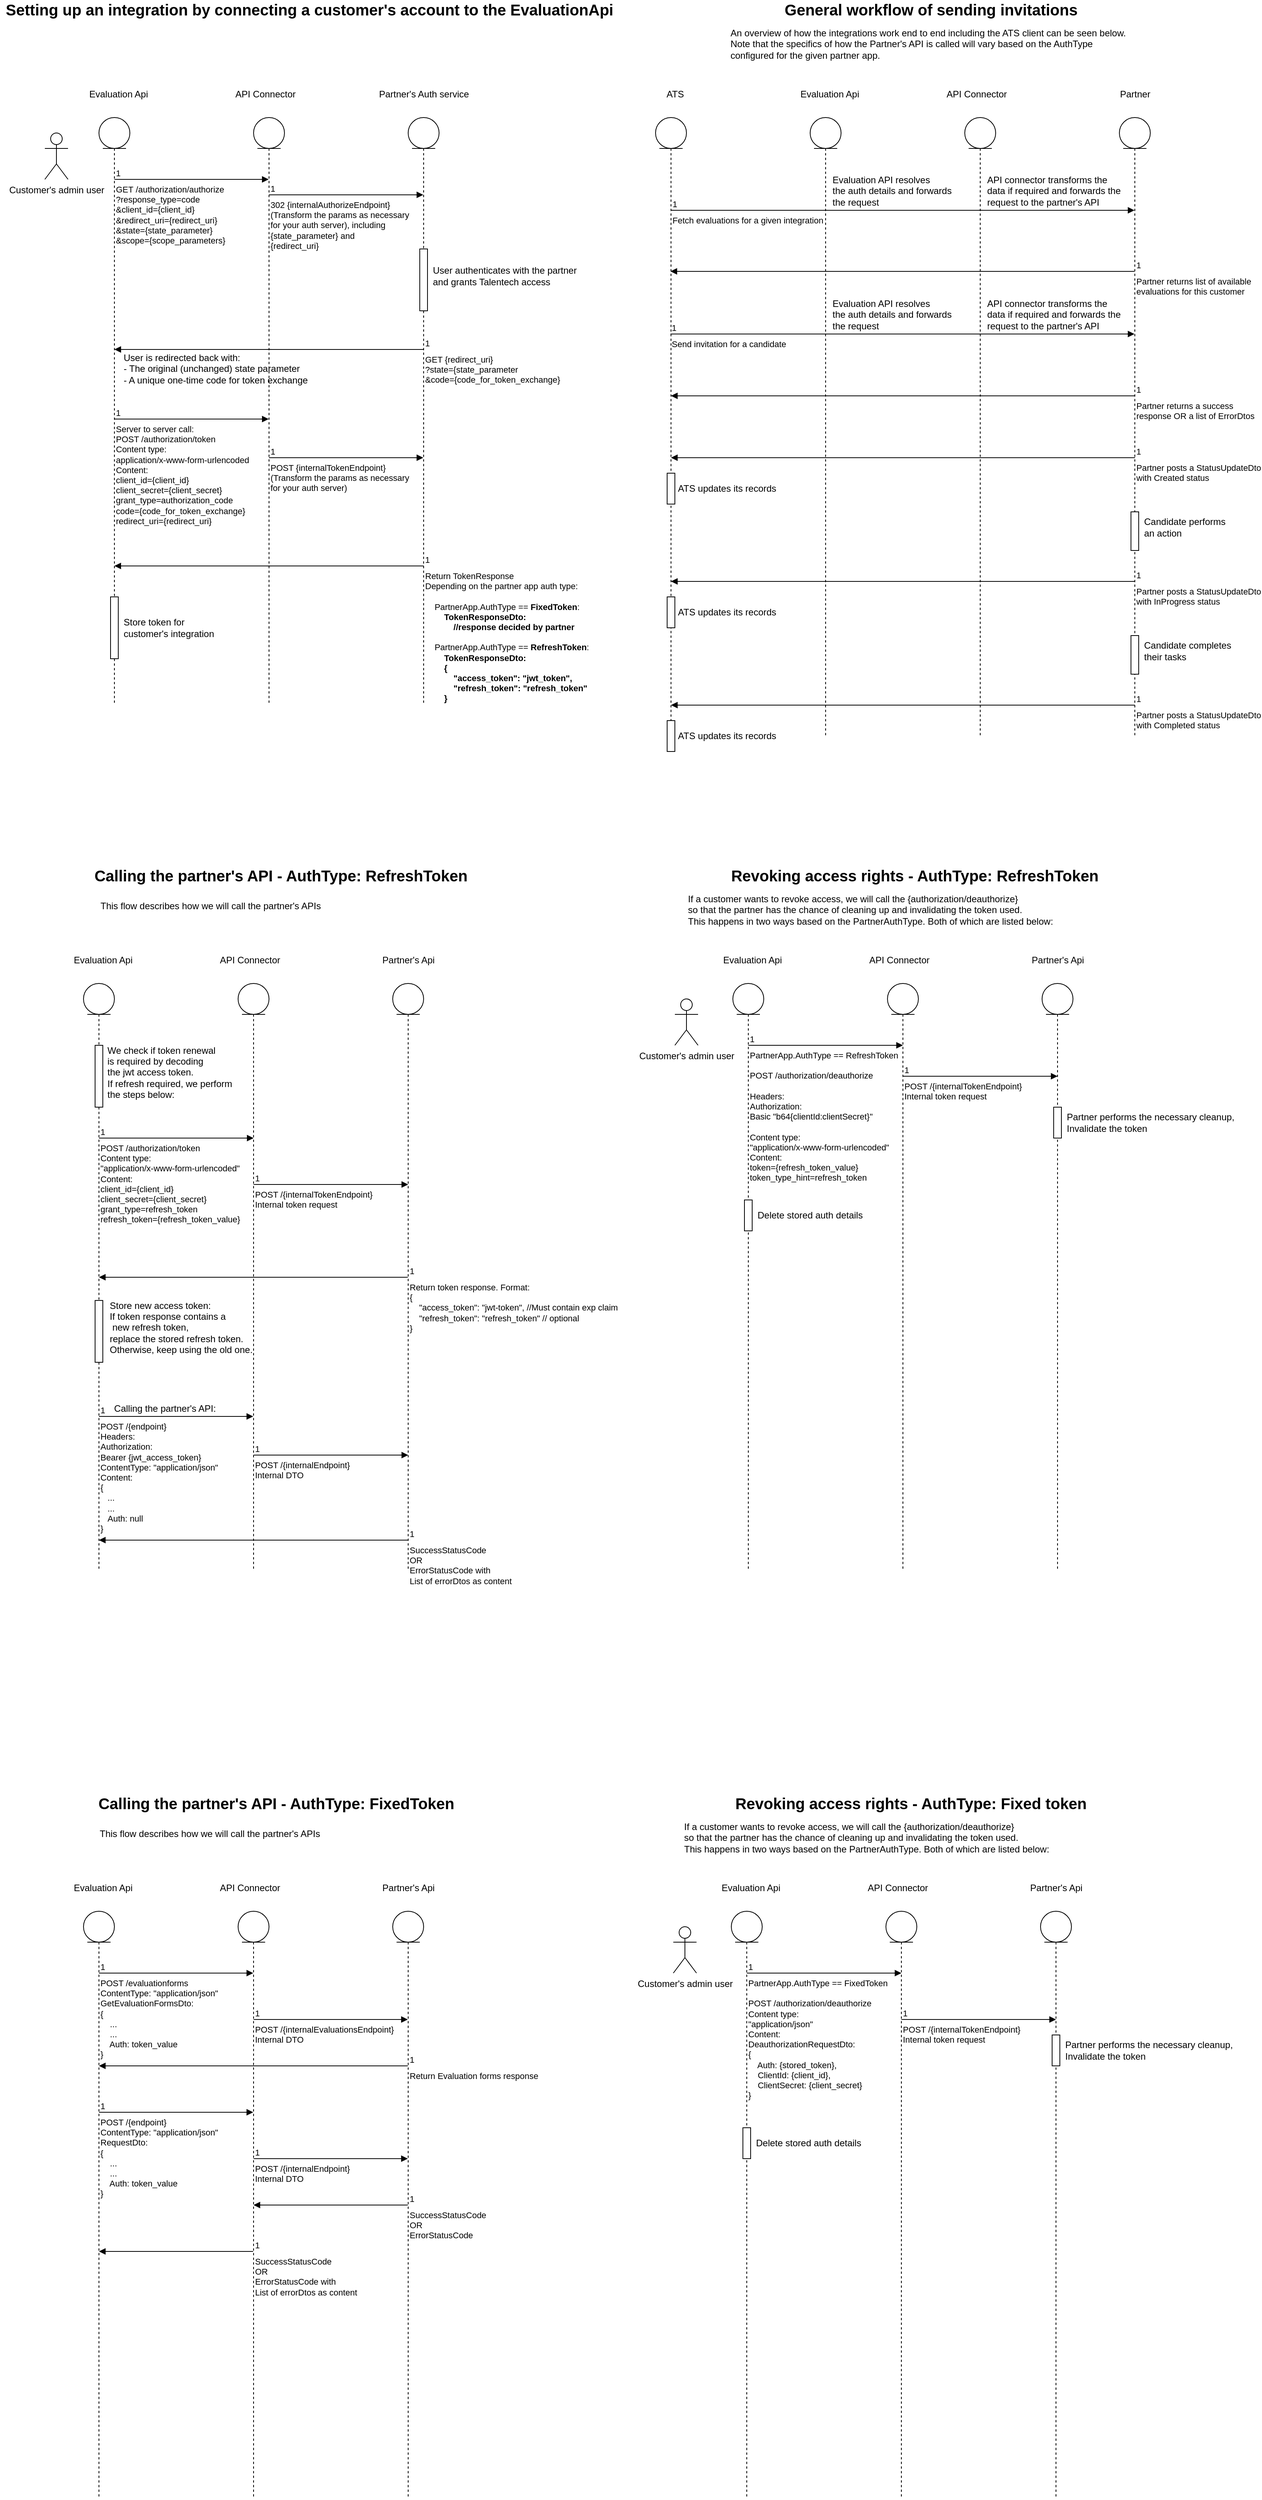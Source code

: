 <mxfile version="13.9.5" type="device"><diagram id="ozIz7cBoi_0OyhOAPSxK" name="Page-1"><mxGraphModel dx="2214" dy="1370" grid="1" gridSize="10" guides="1" tooltips="1" connect="1" arrows="1" fold="1" page="1" pageScale="1" pageWidth="827" pageHeight="1169" math="0" shadow="0"><root><mxCell id="0"/><mxCell id="1" parent="0"/><mxCell id="77XfOJthEIcbrzGVuiRK-4" value="&lt;font style=&quot;font-size: 20px&quot;&gt;&lt;b&gt;Setting up an integration by connecting a customer's account to the EvaluationApi&lt;/b&gt;&lt;/font&gt;" style="text;html=1;align=center;verticalAlign=middle;resizable=0;points=[];autosize=1;" parent="1" vertex="1"><mxGeometry x="14" y="90" width="800" height="20" as="geometry"/></mxCell><mxCell id="77XfOJthEIcbrzGVuiRK-9" value="" style="shape=umlLifeline;participant=umlEntity;perimeter=lifelinePerimeter;whiteSpace=wrap;html=1;container=1;collapsible=0;recursiveResize=0;verticalAlign=top;spacingTop=36;outlineConnect=0;" parent="1" vertex="1"><mxGeometry x="142" y="240" width="40" height="760" as="geometry"/></mxCell><mxCell id="77XfOJthEIcbrzGVuiRK-21" value="GET&amp;nbsp;/authorization/authorize&lt;br&gt;?response_type=code&lt;br&gt;&amp;amp;client_id={client_id}&lt;br&gt;&amp;amp;redirect_uri={redirect_uri}&lt;br&gt;&amp;amp;state={state_parameter}&lt;br&gt;&amp;amp;scope={scope_parameters}" style="endArrow=block;endFill=1;html=1;edgeStyle=orthogonalEdgeStyle;align=left;verticalAlign=top;" parent="77XfOJthEIcbrzGVuiRK-9" target="77XfOJthEIcbrzGVuiRK-12" edge="1"><mxGeometry x="-1" relative="1" as="geometry"><mxPoint x="20" y="80" as="sourcePoint"/><mxPoint x="180" y="80" as="targetPoint"/><Array as="points"><mxPoint x="160" y="80"/><mxPoint x="160" y="80"/></Array></mxGeometry></mxCell><mxCell id="77XfOJthEIcbrzGVuiRK-22" value="1" style="edgeLabel;resizable=0;html=1;align=left;verticalAlign=bottom;" parent="77XfOJthEIcbrzGVuiRK-21" connectable="0" vertex="1"><mxGeometry x="-1" relative="1" as="geometry"/></mxCell><mxCell id="77XfOJthEIcbrzGVuiRK-150" value="" style="html=1;points=[];perimeter=orthogonalPerimeter;" parent="77XfOJthEIcbrzGVuiRK-9" vertex="1"><mxGeometry x="15" y="620" width="10" height="80" as="geometry"/></mxCell><mxCell id="77XfOJthEIcbrzGVuiRK-12" value="" style="shape=umlLifeline;participant=umlEntity;perimeter=lifelinePerimeter;whiteSpace=wrap;html=1;container=1;collapsible=0;recursiveResize=0;verticalAlign=top;spacingTop=36;outlineConnect=0;" parent="1" vertex="1"><mxGeometry x="342" y="240" width="40" height="760" as="geometry"/></mxCell><mxCell id="77XfOJthEIcbrzGVuiRK-23" value="302 {internalAuthorizeEndpoint}&lt;br&gt;(Transform the params as necessary&lt;br&gt;for your auth server), including &lt;br&gt;{state_parameter} and&amp;nbsp;&lt;br&gt;{redirect_uri}" style="endArrow=block;endFill=1;html=1;edgeStyle=orthogonalEdgeStyle;align=left;verticalAlign=top;" parent="77XfOJthEIcbrzGVuiRK-12" target="77XfOJthEIcbrzGVuiRK-13" edge="1"><mxGeometry x="-1" relative="1" as="geometry"><mxPoint x="20" y="100" as="sourcePoint"/><mxPoint x="180" y="100" as="targetPoint"/><Array as="points"><mxPoint x="160" y="100"/><mxPoint x="160" y="100"/></Array></mxGeometry></mxCell><mxCell id="77XfOJthEIcbrzGVuiRK-24" value="1" style="edgeLabel;resizable=0;html=1;align=left;verticalAlign=bottom;" parent="77XfOJthEIcbrzGVuiRK-23" connectable="0" vertex="1"><mxGeometry x="-1" relative="1" as="geometry"/></mxCell><mxCell id="77XfOJthEIcbrzGVuiRK-13" value="" style="shape=umlLifeline;participant=umlEntity;perimeter=lifelinePerimeter;whiteSpace=wrap;html=1;container=1;collapsible=0;recursiveResize=0;verticalAlign=top;spacingTop=36;outlineConnect=0;" parent="1" vertex="1"><mxGeometry x="542" y="240" width="40" height="760" as="geometry"/></mxCell><mxCell id="77XfOJthEIcbrzGVuiRK-30" value="" style="html=1;points=[];perimeter=orthogonalPerimeter;" parent="77XfOJthEIcbrzGVuiRK-13" vertex="1"><mxGeometry x="15" y="170" width="10" height="80" as="geometry"/></mxCell><mxCell id="77XfOJthEIcbrzGVuiRK-16" value="API Connector" style="text;html=1;align=center;verticalAlign=middle;resizable=0;points=[];autosize=1;" parent="1" vertex="1"><mxGeometry x="312" y="200" width="90" height="20" as="geometry"/></mxCell><mxCell id="77XfOJthEIcbrzGVuiRK-17" value="Partner's Auth service" style="text;html=1;align=center;verticalAlign=middle;resizable=0;points=[];autosize=1;" parent="1" vertex="1"><mxGeometry x="497" y="200" width="130" height="20" as="geometry"/></mxCell><mxCell id="77XfOJthEIcbrzGVuiRK-18" value="Evaluation Api" style="text;html=1;align=center;verticalAlign=middle;resizable=0;points=[];autosize=1;" parent="1" vertex="1"><mxGeometry x="122" y="200" width="90" height="20" as="geometry"/></mxCell><mxCell id="77XfOJthEIcbrzGVuiRK-19" value="Customer's admin user" style="shape=umlActor;verticalLabelPosition=bottom;verticalAlign=top;html=1;" parent="1" vertex="1"><mxGeometry x="72" y="260" width="30" height="60" as="geometry"/></mxCell><mxCell id="77XfOJthEIcbrzGVuiRK-27" value="GET {redirect_uri}&lt;br&gt;?state={state_parameter&lt;br&gt;&amp;amp;code={code_for_token_exchange}" style="endArrow=block;endFill=1;html=1;edgeStyle=orthogonalEdgeStyle;align=left;verticalAlign=top;" parent="1" source="77XfOJthEIcbrzGVuiRK-13" target="77XfOJthEIcbrzGVuiRK-9" edge="1"><mxGeometry x="-1" relative="1" as="geometry"><mxPoint x="442" y="580" as="sourcePoint"/><mxPoint x="602" y="580" as="targetPoint"/><Array as="points"><mxPoint x="362" y="540"/><mxPoint x="362" y="540"/></Array></mxGeometry></mxCell><mxCell id="77XfOJthEIcbrzGVuiRK-28" value="1" style="edgeLabel;resizable=0;html=1;align=left;verticalAlign=bottom;" parent="77XfOJthEIcbrzGVuiRK-27" connectable="0" vertex="1"><mxGeometry x="-1" relative="1" as="geometry"/></mxCell><mxCell id="77XfOJthEIcbrzGVuiRK-37" value="Server to server call:&lt;br&gt;POST /authorization/token&lt;br&gt;Content type:&lt;br&gt;application/x-www-form-urlencoded&lt;br&gt;Content:&lt;br&gt;client_id={client_id}&lt;br&gt;client_secret={client_secret}&lt;br&gt;grant_type=authorization_code&lt;br&gt;code={code_for_token_exchange}&lt;br&gt;redirect_uri={redirect_uri}" style="endArrow=block;endFill=1;html=1;edgeStyle=orthogonalEdgeStyle;align=left;verticalAlign=top;" parent="1" edge="1"><mxGeometry x="-1" relative="1" as="geometry"><mxPoint x="162" y="630" as="sourcePoint"/><mxPoint x="361.5" y="630" as="targetPoint"/><Array as="points"><mxPoint x="302" y="630"/><mxPoint x="302" y="630"/></Array></mxGeometry></mxCell><mxCell id="77XfOJthEIcbrzGVuiRK-38" value="1" style="edgeLabel;resizable=0;html=1;align=left;verticalAlign=bottom;" parent="77XfOJthEIcbrzGVuiRK-37" connectable="0" vertex="1"><mxGeometry x="-1" relative="1" as="geometry"/></mxCell><mxCell id="77XfOJthEIcbrzGVuiRK-39" value="POST {internalTokenEndpoint}&lt;br&gt;(Transform the params as necessary&lt;br&gt;for your auth server)" style="endArrow=block;endFill=1;html=1;edgeStyle=orthogonalEdgeStyle;align=left;verticalAlign=top;" parent="1" edge="1"><mxGeometry x="-1" relative="1" as="geometry"><mxPoint x="362" y="680" as="sourcePoint"/><mxPoint x="561.5" y="680" as="targetPoint"/><Array as="points"><mxPoint x="502" y="680"/><mxPoint x="502" y="680"/></Array></mxGeometry></mxCell><mxCell id="77XfOJthEIcbrzGVuiRK-40" value="1" style="edgeLabel;resizable=0;html=1;align=left;verticalAlign=bottom;" parent="77XfOJthEIcbrzGVuiRK-39" connectable="0" vertex="1"><mxGeometry x="-1" relative="1" as="geometry"/></mxCell><mxCell id="77XfOJthEIcbrzGVuiRK-41" value="Return TokenResponse&lt;br&gt;Depending on the partner app auth type:&lt;br&gt;&lt;br&gt;&amp;nbsp; &amp;nbsp; PartnerApp.AuthType == &lt;b&gt;FixedToken&lt;/b&gt;:&lt;br&gt;&lt;b&gt;&amp;nbsp; &amp;nbsp; &amp;nbsp; &amp;nbsp; TokenResponseDto: &lt;br&gt;&amp;nbsp; &amp;nbsp; &amp;nbsp; &amp;nbsp; &amp;nbsp; &amp;nbsp; //response decided by partner&lt;/b&gt;&lt;br&gt;&lt;br&gt;&amp;nbsp; &amp;nbsp; PartnerApp.AuthType == &lt;b&gt;RefreshToken&lt;/b&gt;:&lt;br&gt;&lt;b&gt;&amp;nbsp; &amp;nbsp; &amp;nbsp; &amp;nbsp; TokenResponseDto: &lt;br&gt;&amp;nbsp; &amp;nbsp; &amp;nbsp; &amp;nbsp; { &lt;br&gt;&amp;nbsp; &amp;nbsp; &amp;nbsp; &amp;nbsp; &amp;nbsp; &amp;nbsp; &quot;access_token&quot;: &quot;jwt_token&quot;, &lt;br&gt;&amp;nbsp; &amp;nbsp; &amp;nbsp; &amp;nbsp; &amp;nbsp; &amp;nbsp; &quot;refresh_token&quot;: &quot;refresh_token&quot;&lt;br&gt;&amp;nbsp; &amp;nbsp; &amp;nbsp; &amp;nbsp; }&lt;/b&gt;" style="endArrow=block;endFill=1;html=1;edgeStyle=orthogonalEdgeStyle;align=left;verticalAlign=top;" parent="1" edge="1"><mxGeometry x="-1" relative="1" as="geometry"><mxPoint x="562" y="820" as="sourcePoint"/><mxPoint x="162" y="820" as="targetPoint"/><Array as="points"><mxPoint x="362.5" y="820"/><mxPoint x="362.5" y="820"/></Array></mxGeometry></mxCell><mxCell id="77XfOJthEIcbrzGVuiRK-42" value="1" style="edgeLabel;resizable=0;html=1;align=left;verticalAlign=bottom;" parent="77XfOJthEIcbrzGVuiRK-41" connectable="0" vertex="1"><mxGeometry x="-1" relative="1" as="geometry"/></mxCell><mxCell id="77XfOJthEIcbrzGVuiRK-64" value="&lt;font&gt;&lt;b&gt;&lt;font style=&quot;font-size: 20px&quot;&gt;Calling the partner's API&amp;nbsp;- AuthType: FixedToken&lt;/font&gt;&lt;/b&gt;&lt;br&gt;&lt;/font&gt;" style="text;html=1;align=center;verticalAlign=middle;resizable=0;points=[];autosize=1;" parent="1" vertex="1"><mxGeometry x="131" y="2410" width="480" height="20" as="geometry"/></mxCell><mxCell id="77XfOJthEIcbrzGVuiRK-65" value="" style="shape=umlLifeline;participant=umlEntity;perimeter=lifelinePerimeter;whiteSpace=wrap;html=1;container=1;collapsible=0;recursiveResize=0;verticalAlign=top;spacingTop=36;outlineConnect=0;" parent="1" vertex="1"><mxGeometry x="122" y="2560" width="40" height="760" as="geometry"/></mxCell><mxCell id="77XfOJthEIcbrzGVuiRK-68" value="" style="shape=umlLifeline;participant=umlEntity;perimeter=lifelinePerimeter;whiteSpace=wrap;html=1;container=1;collapsible=0;recursiveResize=0;verticalAlign=top;spacingTop=36;outlineConnect=0;" parent="1" vertex="1"><mxGeometry x="322" y="2560" width="40" height="760" as="geometry"/></mxCell><mxCell id="77XfOJthEIcbrzGVuiRK-71" value="" style="shape=umlLifeline;participant=umlEntity;perimeter=lifelinePerimeter;whiteSpace=wrap;html=1;container=1;collapsible=0;recursiveResize=0;verticalAlign=top;spacingTop=36;outlineConnect=0;" parent="1" vertex="1"><mxGeometry x="522" y="2560" width="40" height="760" as="geometry"/></mxCell><mxCell id="77XfOJthEIcbrzGVuiRK-73" value="API Connector" style="text;html=1;align=center;verticalAlign=middle;resizable=0;points=[];autosize=1;" parent="1" vertex="1"><mxGeometry x="292" y="2520" width="90" height="20" as="geometry"/></mxCell><mxCell id="77XfOJthEIcbrzGVuiRK-74" value="Partner's Api" style="text;html=1;align=center;verticalAlign=middle;resizable=0;points=[];autosize=1;" parent="1" vertex="1"><mxGeometry x="502" y="2520" width="80" height="20" as="geometry"/></mxCell><mxCell id="77XfOJthEIcbrzGVuiRK-75" value="Evaluation Api" style="text;html=1;align=center;verticalAlign=middle;resizable=0;points=[];autosize=1;" parent="1" vertex="1"><mxGeometry x="102" y="2520" width="90" height="20" as="geometry"/></mxCell><mxCell id="77XfOJthEIcbrzGVuiRK-89" value="POST /{internalEvaluationsEndpoint}&lt;br&gt;Internal DTO" style="endArrow=block;endFill=1;html=1;edgeStyle=orthogonalEdgeStyle;align=left;verticalAlign=top;" parent="1" source="77XfOJthEIcbrzGVuiRK-68" target="77XfOJthEIcbrzGVuiRK-71" edge="1"><mxGeometry x="-1" relative="1" as="geometry"><mxPoint x="346.0" y="2700" as="sourcePoint"/><mxPoint x="542" y="2680" as="targetPoint"/><Array as="points"><mxPoint x="446" y="2700"/><mxPoint x="446" y="2700"/></Array></mxGeometry></mxCell><mxCell id="77XfOJthEIcbrzGVuiRK-90" value="1" style="edgeLabel;resizable=0;html=1;align=left;verticalAlign=bottom;" parent="77XfOJthEIcbrzGVuiRK-89" connectable="0" vertex="1"><mxGeometry x="-1" relative="1" as="geometry"/></mxCell><mxCell id="77XfOJthEIcbrzGVuiRK-91" value="Return Evaluation forms response" style="endArrow=block;endFill=1;html=1;edgeStyle=orthogonalEdgeStyle;align=left;verticalAlign=top;" parent="1" source="77XfOJthEIcbrzGVuiRK-71" target="77XfOJthEIcbrzGVuiRK-65" edge="1"><mxGeometry x="-1" relative="1" as="geometry"><mxPoint x="537" y="2760" as="sourcePoint"/><mxPoint x="146" y="2760" as="targetPoint"/><Array as="points"><mxPoint x="336" y="2760"/><mxPoint x="336" y="2760"/></Array></mxGeometry></mxCell><mxCell id="77XfOJthEIcbrzGVuiRK-92" value="1" style="edgeLabel;resizable=0;html=1;align=left;verticalAlign=bottom;" parent="77XfOJthEIcbrzGVuiRK-91" connectable="0" vertex="1"><mxGeometry x="-1" relative="1" as="geometry"/></mxCell><mxCell id="77XfOJthEIcbrzGVuiRK-87" value="POST /evaluationforms&lt;br&gt;ContentType: &quot;application/json&quot;&lt;br&gt;GetEvaluationFormsDto:&lt;br&gt;{&lt;br&gt;&amp;nbsp; &amp;nbsp; ...&lt;br&gt;&amp;nbsp; &amp;nbsp; ...&lt;br&gt;&amp;nbsp; &amp;nbsp; Auth: token_value&lt;br&gt;}" style="endArrow=block;endFill=1;html=1;edgeStyle=orthogonalEdgeStyle;align=left;verticalAlign=top;" parent="1" source="77XfOJthEIcbrzGVuiRK-65" target="77XfOJthEIcbrzGVuiRK-68" edge="1"><mxGeometry x="-1" relative="1" as="geometry"><mxPoint x="146" y="2660" as="sourcePoint"/><mxPoint x="306" y="2660" as="targetPoint"/><Array as="points"><mxPoint x="246" y="2640"/><mxPoint x="246" y="2640"/></Array></mxGeometry></mxCell><mxCell id="77XfOJthEIcbrzGVuiRK-88" value="1" style="edgeLabel;resizable=0;html=1;align=left;verticalAlign=bottom;" parent="77XfOJthEIcbrzGVuiRK-87" connectable="0" vertex="1"><mxGeometry x="-1" relative="1" as="geometry"/></mxCell><mxCell id="77XfOJthEIcbrzGVuiRK-93" value="POST /{endpoint}&lt;br&gt;ContentType: &quot;application/json&quot;&lt;br&gt;RequestDto: &lt;br&gt;{&lt;br&gt;&amp;nbsp; &amp;nbsp; ...&lt;br&gt;&amp;nbsp; &amp;nbsp; ...&lt;br&gt;&amp;nbsp; &amp;nbsp; Auth: token_value&lt;br&gt;}" style="endArrow=block;endFill=1;html=1;edgeStyle=orthogonalEdgeStyle;align=left;verticalAlign=top;" parent="1" source="77XfOJthEIcbrzGVuiRK-65" target="77XfOJthEIcbrzGVuiRK-68" edge="1"><mxGeometry x="-1" relative="1" as="geometry"><mxPoint x="146.0" y="2820.004" as="sourcePoint"/><mxPoint x="346" y="2820" as="targetPoint"/><Array as="points"><mxPoint x="246" y="2820"/><mxPoint x="246" y="2820"/></Array></mxGeometry></mxCell><mxCell id="77XfOJthEIcbrzGVuiRK-94" value="1" style="edgeLabel;resizable=0;html=1;align=left;verticalAlign=bottom;" parent="77XfOJthEIcbrzGVuiRK-93" connectable="0" vertex="1"><mxGeometry x="-1" relative="1" as="geometry"/></mxCell><mxCell id="77XfOJthEIcbrzGVuiRK-97" value="POST /{internalEndpoint}&lt;br&gt;Internal DTO" style="endArrow=block;endFill=1;html=1;edgeStyle=orthogonalEdgeStyle;align=left;verticalAlign=top;" parent="1" source="77XfOJthEIcbrzGVuiRK-68" target="77XfOJthEIcbrzGVuiRK-71" edge="1"><mxGeometry x="-1" relative="1" as="geometry"><mxPoint x="346.0" y="2880.004" as="sourcePoint"/><mxPoint x="545.69" y="2880.004" as="targetPoint"/><Array as="points"><mxPoint x="436" y="2880"/><mxPoint x="436" y="2880"/></Array></mxGeometry></mxCell><mxCell id="77XfOJthEIcbrzGVuiRK-98" value="1" style="edgeLabel;resizable=0;html=1;align=left;verticalAlign=bottom;" parent="77XfOJthEIcbrzGVuiRK-97" connectable="0" vertex="1"><mxGeometry x="-1" relative="1" as="geometry"/></mxCell><mxCell id="77XfOJthEIcbrzGVuiRK-104" value="SuccessStatusCode&lt;br&gt;OR&lt;br&gt;ErrorStatusCode" style="endArrow=block;endFill=1;html=1;edgeStyle=orthogonalEdgeStyle;align=left;verticalAlign=top;" parent="1" source="77XfOJthEIcbrzGVuiRK-71" target="77XfOJthEIcbrzGVuiRK-68" edge="1"><mxGeometry x="-1" relative="1" as="geometry"><mxPoint x="376" y="2940" as="sourcePoint"/><mxPoint x="536" y="2940" as="targetPoint"/></mxGeometry></mxCell><mxCell id="77XfOJthEIcbrzGVuiRK-105" value="1" style="edgeLabel;resizable=0;html=1;align=left;verticalAlign=bottom;" parent="77XfOJthEIcbrzGVuiRK-104" connectable="0" vertex="1"><mxGeometry x="-1" relative="1" as="geometry"/></mxCell><mxCell id="77XfOJthEIcbrzGVuiRK-106" value="SuccessStatusCode&lt;br&gt;OR&lt;br&gt;ErrorStatusCode with&lt;br&gt;List of errorDtos as content" style="endArrow=block;endFill=1;html=1;edgeStyle=orthogonalEdgeStyle;align=left;verticalAlign=top;" parent="1" source="77XfOJthEIcbrzGVuiRK-68" target="77XfOJthEIcbrzGVuiRK-65" edge="1"><mxGeometry x="-1" relative="1" as="geometry"><mxPoint x="335.83" y="2960" as="sourcePoint"/><mxPoint x="146" y="2960" as="targetPoint"/><Array as="points"><mxPoint x="236" y="3000"/><mxPoint x="236" y="3000"/></Array></mxGeometry></mxCell><mxCell id="77XfOJthEIcbrzGVuiRK-107" value="1" style="edgeLabel;resizable=0;html=1;align=left;verticalAlign=bottom;" parent="77XfOJthEIcbrzGVuiRK-106" connectable="0" vertex="1"><mxGeometry x="-1" relative="1" as="geometry"/></mxCell><mxCell id="77XfOJthEIcbrzGVuiRK-112" value="&lt;font&gt;&lt;b&gt;&lt;font style=&quot;font-size: 20px&quot;&gt;Calling the partner's API - AuthType: RefreshToken&lt;/font&gt;&lt;/b&gt;&lt;br&gt;&lt;/font&gt;" style="text;html=1;align=center;verticalAlign=middle;resizable=0;points=[];autosize=1;" parent="1" vertex="1"><mxGeometry x="127" y="1210" width="500" height="20" as="geometry"/></mxCell><mxCell id="77XfOJthEIcbrzGVuiRK-113" value="" style="shape=umlLifeline;participant=umlEntity;perimeter=lifelinePerimeter;whiteSpace=wrap;html=1;container=1;collapsible=0;recursiveResize=0;verticalAlign=top;spacingTop=36;outlineConnect=0;" parent="1" vertex="1"><mxGeometry x="122" y="1360" width="40" height="760" as="geometry"/></mxCell><mxCell id="77XfOJthEIcbrzGVuiRK-137" value="" style="html=1;points=[];perimeter=orthogonalPerimeter;" parent="77XfOJthEIcbrzGVuiRK-113" vertex="1"><mxGeometry x="15" y="80" width="10" height="80" as="geometry"/></mxCell><mxCell id="77XfOJthEIcbrzGVuiRK-147" value="" style="html=1;points=[];perimeter=orthogonalPerimeter;" parent="77XfOJthEIcbrzGVuiRK-113" vertex="1"><mxGeometry x="15" y="410" width="10" height="80" as="geometry"/></mxCell><mxCell id="77XfOJthEIcbrzGVuiRK-114" value="" style="shape=umlLifeline;participant=umlEntity;perimeter=lifelinePerimeter;whiteSpace=wrap;html=1;container=1;collapsible=0;recursiveResize=0;verticalAlign=top;spacingTop=36;outlineConnect=0;" parent="1" vertex="1"><mxGeometry x="322" y="1360" width="40" height="760" as="geometry"/></mxCell><mxCell id="77XfOJthEIcbrzGVuiRK-115" value="" style="shape=umlLifeline;participant=umlEntity;perimeter=lifelinePerimeter;whiteSpace=wrap;html=1;container=1;collapsible=0;recursiveResize=0;verticalAlign=top;spacingTop=36;outlineConnect=0;" parent="1" vertex="1"><mxGeometry x="522" y="1360" width="40" height="760" as="geometry"/></mxCell><mxCell id="77XfOJthEIcbrzGVuiRK-116" value="API Connector" style="text;html=1;align=center;verticalAlign=middle;resizable=0;points=[];autosize=1;" parent="1" vertex="1"><mxGeometry x="292" y="1320" width="90" height="20" as="geometry"/></mxCell><mxCell id="77XfOJthEIcbrzGVuiRK-117" value="Partner's Api" style="text;html=1;align=center;verticalAlign=middle;resizable=0;points=[];autosize=1;" parent="1" vertex="1"><mxGeometry x="502" y="1320" width="80" height="20" as="geometry"/></mxCell><mxCell id="77XfOJthEIcbrzGVuiRK-118" value="Evaluation Api" style="text;html=1;align=center;verticalAlign=middle;resizable=0;points=[];autosize=1;" parent="1" vertex="1"><mxGeometry x="102" y="1320" width="90" height="20" as="geometry"/></mxCell><mxCell id="77XfOJthEIcbrzGVuiRK-123" value="POST /{endpoint}&lt;br&gt;Headers:&lt;br&gt;Authorization: &lt;br&gt;Bearer {jwt_access_token}&lt;br&gt;ContentType: &quot;application/json&quot;&lt;br&gt;Content:&lt;br&gt;{&lt;br&gt;&amp;nbsp; &amp;nbsp;...&lt;br&gt;&amp;nbsp; &amp;nbsp;...&lt;br&gt;&amp;nbsp; &amp;nbsp;Auth: null&lt;br&gt;}" style="endArrow=block;endFill=1;html=1;edgeStyle=orthogonalEdgeStyle;align=left;verticalAlign=top;" parent="1" source="77XfOJthEIcbrzGVuiRK-113" target="77XfOJthEIcbrzGVuiRK-114" edge="1"><mxGeometry x="-1" relative="1" as="geometry"><mxPoint x="146" y="1460" as="sourcePoint"/><mxPoint x="306" y="1460" as="targetPoint"/><Array as="points"><mxPoint x="242" y="1920"/><mxPoint x="242" y="1920"/></Array></mxGeometry></mxCell><mxCell id="77XfOJthEIcbrzGVuiRK-124" value="1" style="edgeLabel;resizable=0;html=1;align=left;verticalAlign=bottom;" parent="77XfOJthEIcbrzGVuiRK-123" connectable="0" vertex="1"><mxGeometry x="-1" relative="1" as="geometry"/></mxCell><mxCell id="77XfOJthEIcbrzGVuiRK-139" value="We check if token renewal &lt;br&gt;is required by decoding &lt;br&gt;the jwt access token.&lt;br&gt;If refresh required, we perform &lt;br&gt;the steps below:" style="text;html=1;align=left;verticalAlign=middle;resizable=0;points=[];autosize=1;" parent="1" vertex="1"><mxGeometry x="151" y="1440" width="180" height="70" as="geometry"/></mxCell><mxCell id="77XfOJthEIcbrzGVuiRK-140" value="POST /authorization/token&lt;br&gt;Content type: &lt;br&gt;&quot;application/x-www-form-urlencoded&quot;&lt;br&gt;Content:&lt;br&gt;client_id={client_id}&lt;br&gt;client_secret={client_secret}&lt;br&gt;grant_type=refresh_token&lt;br&gt;refresh_token={refresh_token_value}" style="endArrow=block;endFill=1;html=1;edgeStyle=orthogonalEdgeStyle;align=left;verticalAlign=top;" parent="1" edge="1"><mxGeometry x="-1" relative="1" as="geometry"><mxPoint x="142" y="1560" as="sourcePoint"/><mxPoint x="342" y="1560" as="targetPoint"/><Array as="points"><mxPoint x="272.5" y="1560"/><mxPoint x="272.5" y="1560"/></Array></mxGeometry></mxCell><mxCell id="77XfOJthEIcbrzGVuiRK-141" value="1" style="edgeLabel;resizable=0;html=1;align=left;verticalAlign=bottom;" parent="77XfOJthEIcbrzGVuiRK-140" connectable="0" vertex="1"><mxGeometry x="-1" relative="1" as="geometry"/></mxCell><mxCell id="77XfOJthEIcbrzGVuiRK-142" value="POST /{internalTokenEndpoint}&lt;br&gt;Internal token request" style="endArrow=block;endFill=1;html=1;edgeStyle=orthogonalEdgeStyle;align=left;verticalAlign=top;" parent="1" edge="1"><mxGeometry x="-1" relative="1" as="geometry"><mxPoint x="342" y="1620" as="sourcePoint"/><mxPoint x="542" y="1620" as="targetPoint"/><Array as="points"><mxPoint x="472.5" y="1620"/><mxPoint x="472.5" y="1620"/></Array></mxGeometry></mxCell><mxCell id="77XfOJthEIcbrzGVuiRK-143" value="1" style="edgeLabel;resizable=0;html=1;align=left;verticalAlign=bottom;" parent="77XfOJthEIcbrzGVuiRK-142" connectable="0" vertex="1"><mxGeometry x="-1" relative="1" as="geometry"/></mxCell><mxCell id="77XfOJthEIcbrzGVuiRK-145" value="Return token response. Format:&lt;br&gt;{&lt;br&gt;&amp;nbsp; &amp;nbsp; &quot;access_token&quot;: &quot;jwt-token&quot;, //Must contain exp claim&lt;br&gt;&amp;nbsp; &amp;nbsp; &quot;refresh_token&quot;: &quot;refresh_token&quot; // optional&lt;br&gt;}" style="endArrow=block;endFill=1;html=1;edgeStyle=orthogonalEdgeStyle;align=left;verticalAlign=top;" parent="1" source="77XfOJthEIcbrzGVuiRK-115" target="77XfOJthEIcbrzGVuiRK-113" edge="1"><mxGeometry x="-1" relative="1" as="geometry"><mxPoint x="572" y="1710" as="sourcePoint"/><mxPoint x="732" y="1710" as="targetPoint"/></mxGeometry></mxCell><mxCell id="77XfOJthEIcbrzGVuiRK-146" value="1" style="edgeLabel;resizable=0;html=1;align=left;verticalAlign=bottom;" parent="77XfOJthEIcbrzGVuiRK-145" connectable="0" vertex="1"><mxGeometry x="-1" relative="1" as="geometry"/></mxCell><mxCell id="77XfOJthEIcbrzGVuiRK-148" value="Store new access token:&lt;br&gt;If token response contains a&lt;br&gt;&amp;nbsp;new refresh token, &lt;br&gt;replace the stored refresh token. &lt;br&gt;Otherwise, keep using the old one." style="text;html=1;align=left;verticalAlign=middle;resizable=0;points=[];autosize=1;" parent="1" vertex="1"><mxGeometry x="154" y="1770" width="200" height="70" as="geometry"/></mxCell><mxCell id="77XfOJthEIcbrzGVuiRK-151" value="Store token for &lt;br&gt;customer's integration" style="text;html=1;align=left;verticalAlign=middle;resizable=0;points=[];autosize=1;" parent="1" vertex="1"><mxGeometry x="172" y="885" width="130" height="30" as="geometry"/></mxCell><mxCell id="77XfOJthEIcbrzGVuiRK-159" value="User authenticates with the partner&amp;nbsp;&lt;br&gt;&lt;div&gt;&lt;span&gt;and grants Talentech access&lt;/span&gt;&lt;/div&gt;" style="text;html=1;align=left;verticalAlign=middle;resizable=0;points=[];autosize=1;" parent="1" vertex="1"><mxGeometry x="572" y="430" width="210" height="30" as="geometry"/></mxCell><mxCell id="77XfOJthEIcbrzGVuiRK-160" value="User is redirected back with:&lt;br&gt;- The original (unchanged) state parameter&lt;br&gt;- A unique one-time code for token exchange" style="text;html=1;align=left;verticalAlign=middle;resizable=0;points=[];autosize=1;" parent="1" vertex="1"><mxGeometry x="172" y="540" width="250" height="50" as="geometry"/></mxCell><mxCell id="77XfOJthEIcbrzGVuiRK-161" value="Calling the partner's API:" style="text;html=1;align=center;verticalAlign=middle;resizable=0;points=[];autosize=1;" parent="1" vertex="1"><mxGeometry x="152" y="1900" width="150" height="20" as="geometry"/></mxCell><mxCell id="77XfOJthEIcbrzGVuiRK-162" value="&lt;font&gt;&lt;b&gt;&lt;font style=&quot;font-size: 20px&quot;&gt;Revoking access rights - AuthType: Fixed token&lt;/font&gt;&lt;/b&gt;&lt;br&gt;&lt;/font&gt;" style="text;html=1;align=center;verticalAlign=middle;resizable=0;points=[];autosize=1;" parent="1" vertex="1"><mxGeometry x="957" y="2410" width="470" height="20" as="geometry"/></mxCell><mxCell id="77XfOJthEIcbrzGVuiRK-163" value="" style="shape=umlLifeline;participant=umlEntity;perimeter=lifelinePerimeter;whiteSpace=wrap;html=1;container=1;collapsible=0;recursiveResize=0;verticalAlign=top;spacingTop=36;outlineConnect=0;" parent="1" vertex="1"><mxGeometry x="960" y="2560" width="40" height="760" as="geometry"/></mxCell><mxCell id="77XfOJthEIcbrzGVuiRK-188" value="" style="html=1;points=[];perimeter=orthogonalPerimeter;align=left;" parent="77XfOJthEIcbrzGVuiRK-163" vertex="1"><mxGeometry x="15" y="280" width="10" height="40" as="geometry"/></mxCell><mxCell id="77XfOJthEIcbrzGVuiRK-166" value="" style="shape=umlLifeline;participant=umlEntity;perimeter=lifelinePerimeter;whiteSpace=wrap;html=1;container=1;collapsible=0;recursiveResize=0;verticalAlign=top;spacingTop=36;outlineConnect=0;" parent="1" vertex="1"><mxGeometry x="1160" y="2560" width="40" height="760" as="geometry"/></mxCell><mxCell id="77XfOJthEIcbrzGVuiRK-167" value="" style="shape=umlLifeline;participant=umlEntity;perimeter=lifelinePerimeter;whiteSpace=wrap;html=1;container=1;collapsible=0;recursiveResize=0;verticalAlign=top;spacingTop=36;outlineConnect=0;" parent="1" vertex="1"><mxGeometry x="1360" y="2560" width="40" height="760" as="geometry"/></mxCell><mxCell id="77XfOJthEIcbrzGVuiRK-187" value="" style="html=1;points=[];perimeter=orthogonalPerimeter;align=left;" parent="77XfOJthEIcbrzGVuiRK-167" vertex="1"><mxGeometry x="15" y="160" width="10" height="40" as="geometry"/></mxCell><mxCell id="77XfOJthEIcbrzGVuiRK-168" value="API Connector" style="text;html=1;align=center;verticalAlign=middle;resizable=0;points=[];autosize=1;" parent="1" vertex="1"><mxGeometry x="1130" y="2520" width="90" height="20" as="geometry"/></mxCell><mxCell id="77XfOJthEIcbrzGVuiRK-169" value="Partner's Api" style="text;html=1;align=center;verticalAlign=middle;resizable=0;points=[];autosize=1;" parent="1" vertex="1"><mxGeometry x="1340" y="2520" width="80" height="20" as="geometry"/></mxCell><mxCell id="77XfOJthEIcbrzGVuiRK-170" value="Evaluation Api" style="text;html=1;align=center;verticalAlign=middle;resizable=0;points=[];autosize=1;" parent="1" vertex="1"><mxGeometry x="940" y="2520" width="90" height="20" as="geometry"/></mxCell><mxCell id="77XfOJthEIcbrzGVuiRK-174" value="PartnerApp.AuthType == FixedToken&lt;br&gt;&lt;br&gt;POST /authorization/deauthorize&lt;br&gt;Content type: &lt;br&gt;&quot;application/json&quot;&lt;br&gt;Content:&lt;br&gt;DeauthorizationRequestDto:&lt;br&gt;{&lt;br&gt;&amp;nbsp; &amp;nbsp; Auth: {stored_token},&lt;br&gt;&amp;nbsp; &amp;nbsp; ClientId: {client_id},&lt;br&gt;&amp;nbsp; &amp;nbsp; ClientSecret: {client_secret}&lt;br&gt;}" style="endArrow=block;endFill=1;html=1;edgeStyle=orthogonalEdgeStyle;align=left;verticalAlign=top;" parent="1" edge="1"><mxGeometry x="-1" relative="1" as="geometry"><mxPoint x="980" y="2640" as="sourcePoint"/><mxPoint x="1180" y="2640" as="targetPoint"/><Array as="points"><mxPoint x="1110.5" y="2640"/><mxPoint x="1110.5" y="2640"/></Array></mxGeometry></mxCell><mxCell id="77XfOJthEIcbrzGVuiRK-175" value="1" style="edgeLabel;resizable=0;html=1;align=left;verticalAlign=bottom;" parent="77XfOJthEIcbrzGVuiRK-174" connectable="0" vertex="1"><mxGeometry x="-1" relative="1" as="geometry"/></mxCell><mxCell id="77XfOJthEIcbrzGVuiRK-176" value="POST /{internalTokenEndpoint}&lt;br&gt;Internal token request" style="endArrow=block;endFill=1;html=1;edgeStyle=orthogonalEdgeStyle;align=left;verticalAlign=top;" parent="1" edge="1"><mxGeometry x="-1" relative="1" as="geometry"><mxPoint x="1180" y="2700" as="sourcePoint"/><mxPoint x="1380" y="2700" as="targetPoint"/><Array as="points"><mxPoint x="1310.5" y="2700"/><mxPoint x="1310.5" y="2700"/></Array></mxGeometry></mxCell><mxCell id="77XfOJthEIcbrzGVuiRK-177" value="1" style="edgeLabel;resizable=0;html=1;align=left;verticalAlign=bottom;" parent="77XfOJthEIcbrzGVuiRK-176" connectable="0" vertex="1"><mxGeometry x="-1" relative="1" as="geometry"/></mxCell><mxCell id="77XfOJthEIcbrzGVuiRK-181" value="&lt;div&gt;If a customer wants to revoke access, we will call the {authorization/deauthorize}&amp;nbsp;&lt;/div&gt;&lt;div&gt;so that the partner has the chance of cleaning up and invalidating the token used.&amp;nbsp;&lt;/div&gt;&lt;div&gt;This happens in two ways based on the PartnerAuthType. Both of which are listed below:&lt;/div&gt;" style="text;html=1;align=left;verticalAlign=middle;resizable=0;points=[];autosize=1;" parent="1" vertex="1"><mxGeometry x="897" y="2440" width="490" height="50" as="geometry"/></mxCell><mxCell id="77XfOJthEIcbrzGVuiRK-185" value="Customer's admin user" style="shape=umlActor;verticalLabelPosition=bottom;verticalAlign=top;html=1;" parent="1" vertex="1"><mxGeometry x="885" y="2580" width="30" height="60" as="geometry"/></mxCell><mxCell id="77XfOJthEIcbrzGVuiRK-186" value="Partner performs the necessary cleanup,&lt;br&gt;Invalidate the token" style="text;html=1;align=left;verticalAlign=middle;resizable=0;points=[];autosize=1;" parent="1" vertex="1"><mxGeometry x="1390" y="2725" width="230" height="30" as="geometry"/></mxCell><mxCell id="77XfOJthEIcbrzGVuiRK-189" value="Delete stored auth details" style="text;html=1;align=left;verticalAlign=middle;resizable=0;points=[];autosize=1;" parent="1" vertex="1"><mxGeometry x="990" y="2850" width="150" height="20" as="geometry"/></mxCell><mxCell id="77XfOJthEIcbrzGVuiRK-200" value="&lt;font&gt;&lt;font style=&quot;font-size: 20px&quot;&gt;&lt;b&gt;Revoking access rights - AuthType: RefreshToken&lt;/b&gt;&lt;/font&gt;&lt;br&gt;&lt;/font&gt;" style="text;html=1;align=center;verticalAlign=middle;resizable=0;points=[];autosize=1;" parent="1" vertex="1"><mxGeometry x="952" y="1210" width="490" height="20" as="geometry"/></mxCell><mxCell id="77XfOJthEIcbrzGVuiRK-201" value="" style="shape=umlLifeline;participant=umlEntity;perimeter=lifelinePerimeter;whiteSpace=wrap;html=1;container=1;collapsible=0;recursiveResize=0;verticalAlign=top;spacingTop=36;outlineConnect=0;" parent="1" vertex="1"><mxGeometry x="962" y="1360" width="40" height="760" as="geometry"/></mxCell><mxCell id="77XfOJthEIcbrzGVuiRK-203" value="" style="shape=umlLifeline;participant=umlEntity;perimeter=lifelinePerimeter;whiteSpace=wrap;html=1;container=1;collapsible=0;recursiveResize=0;verticalAlign=top;spacingTop=36;outlineConnect=0;" parent="1" vertex="1"><mxGeometry x="1162" y="1360" width="40" height="760" as="geometry"/></mxCell><mxCell id="77XfOJthEIcbrzGVuiRK-204" value="" style="shape=umlLifeline;participant=umlEntity;perimeter=lifelinePerimeter;whiteSpace=wrap;html=1;container=1;collapsible=0;recursiveResize=0;verticalAlign=top;spacingTop=36;outlineConnect=0;" parent="1" vertex="1"><mxGeometry x="1362" y="1360" width="40" height="760" as="geometry"/></mxCell><mxCell id="77XfOJthEIcbrzGVuiRK-206" value="API Connector" style="text;html=1;align=center;verticalAlign=middle;resizable=0;points=[];autosize=1;" parent="1" vertex="1"><mxGeometry x="1132" y="1320" width="90" height="20" as="geometry"/></mxCell><mxCell id="77XfOJthEIcbrzGVuiRK-207" value="Partner's Api" style="text;html=1;align=center;verticalAlign=middle;resizable=0;points=[];autosize=1;" parent="1" vertex="1"><mxGeometry x="1342" y="1320" width="80" height="20" as="geometry"/></mxCell><mxCell id="77XfOJthEIcbrzGVuiRK-208" value="Evaluation Api" style="text;html=1;align=center;verticalAlign=middle;resizable=0;points=[];autosize=1;" parent="1" vertex="1"><mxGeometry x="942" y="1320" width="90" height="20" as="geometry"/></mxCell><mxCell id="77XfOJthEIcbrzGVuiRK-213" value="&lt;div&gt;If a customer wants to revoke access, we will call the {authorization/deauthorize}&amp;nbsp;&lt;/div&gt;&lt;div&gt;so that the partner has the chance of cleaning up and invalidating the token used.&amp;nbsp;&lt;/div&gt;&lt;div&gt;This happens in two ways based on the PartnerAuthType. Both of which are listed below:&lt;/div&gt;" style="text;html=1;align=left;verticalAlign=middle;resizable=0;points=[];autosize=1;" parent="1" vertex="1"><mxGeometry x="902" y="1240" width="490" height="50" as="geometry"/></mxCell><mxCell id="77XfOJthEIcbrzGVuiRK-214" value="Customer's admin user" style="shape=umlActor;verticalLabelPosition=bottom;verticalAlign=top;html=1;" parent="1" vertex="1"><mxGeometry x="887" y="1380" width="30" height="60" as="geometry"/></mxCell><mxCell id="77XfOJthEIcbrzGVuiRK-217" value="PartnerApp.AuthType == RefreshToken&lt;br&gt;&lt;br&gt;POST /authorization/deauthorize&lt;br&gt;&lt;br&gt;Headers:&lt;br&gt;Authorization: &lt;br&gt;Basic &quot;b64{clientId:clientSecret}&quot;&lt;br&gt;&lt;br&gt;Content type: &lt;br&gt;&quot;application/x-www-form-urlencoded&quot;&lt;br&gt;Content:&lt;br&gt;token={refresh_token_value}&lt;br&gt;token_type_hint=refresh_token" style="endArrow=block;endFill=1;html=1;edgeStyle=orthogonalEdgeStyle;align=left;verticalAlign=top;" parent="1" edge="1"><mxGeometry x="-1" relative="1" as="geometry"><mxPoint x="982" y="1440" as="sourcePoint"/><mxPoint x="1182" y="1440" as="targetPoint"/><Array as="points"><mxPoint x="1112.5" y="1440"/><mxPoint x="1112.5" y="1440"/></Array></mxGeometry></mxCell><mxCell id="77XfOJthEIcbrzGVuiRK-218" value="1" style="edgeLabel;resizable=0;html=1;align=left;verticalAlign=bottom;" parent="77XfOJthEIcbrzGVuiRK-217" connectable="0" vertex="1"><mxGeometry x="-1" relative="1" as="geometry"/></mxCell><mxCell id="77XfOJthEIcbrzGVuiRK-219" value="POST /{internalTokenEndpoint}&lt;br&gt;Internal token request" style="endArrow=block;endFill=1;html=1;edgeStyle=orthogonalEdgeStyle;align=left;verticalAlign=top;" parent="1" edge="1"><mxGeometry x="-1" relative="1" as="geometry"><mxPoint x="1182" y="1480" as="sourcePoint"/><mxPoint x="1382" y="1480" as="targetPoint"/><Array as="points"><mxPoint x="1312.5" y="1480"/><mxPoint x="1312.5" y="1480"/></Array></mxGeometry></mxCell><mxCell id="77XfOJthEIcbrzGVuiRK-220" value="1" style="edgeLabel;resizable=0;html=1;align=left;verticalAlign=bottom;" parent="77XfOJthEIcbrzGVuiRK-219" connectable="0" vertex="1"><mxGeometry x="-1" relative="1" as="geometry"/></mxCell><mxCell id="77XfOJthEIcbrzGVuiRK-221" value="" style="html=1;points=[];perimeter=orthogonalPerimeter;align=left;" parent="1" vertex="1"><mxGeometry x="1377" y="1520" width="10" height="40" as="geometry"/></mxCell><mxCell id="77XfOJthEIcbrzGVuiRK-222" value="Partner performs the necessary cleanup,&lt;br&gt;Invalidate the token" style="text;html=1;align=left;verticalAlign=middle;resizable=0;points=[];autosize=1;" parent="1" vertex="1"><mxGeometry x="1392" y="1525" width="230" height="30" as="geometry"/></mxCell><mxCell id="77XfOJthEIcbrzGVuiRK-223" value="" style="html=1;points=[];perimeter=orthogonalPerimeter;align=left;" parent="1" vertex="1"><mxGeometry x="977" y="1640" width="10" height="40" as="geometry"/></mxCell><mxCell id="77XfOJthEIcbrzGVuiRK-224" value="Delete stored auth details" style="text;html=1;align=left;verticalAlign=middle;resizable=0;points=[];autosize=1;" parent="1" vertex="1"><mxGeometry x="992" y="1650" width="150" height="20" as="geometry"/></mxCell><mxCell id="77XfOJthEIcbrzGVuiRK-235" value="POST /{internalEndpoint}&lt;br&gt;Internal DTO" style="endArrow=block;endFill=1;html=1;edgeStyle=orthogonalEdgeStyle;align=left;verticalAlign=top;" parent="1" edge="1"><mxGeometry x="-1" relative="1" as="geometry"><mxPoint x="342" y="1970" as="sourcePoint"/><mxPoint x="542" y="1970" as="targetPoint"/><Array as="points"><mxPoint x="436.5" y="1970"/><mxPoint x="436.5" y="1970"/></Array></mxGeometry></mxCell><mxCell id="77XfOJthEIcbrzGVuiRK-236" value="1" style="edgeLabel;resizable=0;html=1;align=left;verticalAlign=bottom;" parent="77XfOJthEIcbrzGVuiRK-235" connectable="0" vertex="1"><mxGeometry x="-1" relative="1" as="geometry"/></mxCell><mxCell id="77XfOJthEIcbrzGVuiRK-239" value="SuccessStatusCode&lt;br&gt;OR&lt;br&gt;ErrorStatusCode with&lt;br&gt;List of errorDtos as content" style="endArrow=block;endFill=1;html=1;edgeStyle=orthogonalEdgeStyle;align=left;verticalAlign=top;" parent="1" source="77XfOJthEIcbrzGVuiRK-115" edge="1"><mxGeometry x="-1" relative="1" as="geometry"><mxPoint x="342" y="2090" as="sourcePoint"/><mxPoint x="142" y="2080" as="targetPoint"/><Array as="points"><mxPoint x="142" y="2080"/></Array></mxGeometry></mxCell><mxCell id="77XfOJthEIcbrzGVuiRK-240" value="1" style="edgeLabel;resizable=0;html=1;align=left;verticalAlign=bottom;" parent="77XfOJthEIcbrzGVuiRK-239" connectable="0" vertex="1"><mxGeometry x="-1" relative="1" as="geometry"/></mxCell><mxCell id="77XfOJthEIcbrzGVuiRK-241" value="" style="shape=umlLifeline;participant=umlEntity;perimeter=lifelinePerimeter;whiteSpace=wrap;html=1;container=1;collapsible=0;recursiveResize=0;verticalAlign=top;spacingTop=36;outlineConnect=0;" parent="1" vertex="1"><mxGeometry x="1062" y="240" width="40" height="800" as="geometry"/></mxCell><mxCell id="77XfOJthEIcbrzGVuiRK-245" value="" style="shape=umlLifeline;participant=umlEntity;perimeter=lifelinePerimeter;whiteSpace=wrap;html=1;container=1;collapsible=0;recursiveResize=0;verticalAlign=top;spacingTop=36;outlineConnect=0;" parent="1" vertex="1"><mxGeometry x="1262" y="240" width="40" height="800" as="geometry"/></mxCell><mxCell id="77XfOJthEIcbrzGVuiRK-248" value="" style="shape=umlLifeline;participant=umlEntity;perimeter=lifelinePerimeter;whiteSpace=wrap;html=1;container=1;collapsible=0;recursiveResize=0;verticalAlign=top;spacingTop=36;outlineConnect=0;" parent="1" vertex="1"><mxGeometry x="1462" y="240" width="40" height="800" as="geometry"/></mxCell><mxCell id="77XfOJthEIcbrzGVuiRK-297" value="" style="html=1;points=[];perimeter=orthogonalPerimeter;align=left;" parent="77XfOJthEIcbrzGVuiRK-248" vertex="1"><mxGeometry x="15" y="510" width="10" height="50" as="geometry"/></mxCell><mxCell id="77XfOJthEIcbrzGVuiRK-250" value="API Connector" style="text;html=1;align=center;verticalAlign=middle;resizable=0;points=[];autosize=1;" parent="1" vertex="1"><mxGeometry x="1232" y="200" width="90" height="20" as="geometry"/></mxCell><mxCell id="77XfOJthEIcbrzGVuiRK-251" value="Partner" style="text;html=1;align=center;verticalAlign=middle;resizable=0;points=[];autosize=1;" parent="1" vertex="1"><mxGeometry x="1457" y="200" width="50" height="20" as="geometry"/></mxCell><mxCell id="77XfOJthEIcbrzGVuiRK-252" value="Evaluation Api" style="text;html=1;align=center;verticalAlign=middle;resizable=0;points=[];autosize=1;" parent="1" vertex="1"><mxGeometry x="1042" y="200" width="90" height="20" as="geometry"/></mxCell><mxCell id="77XfOJthEIcbrzGVuiRK-265" value="&lt;font style=&quot;font-size: 20px&quot;&gt;&lt;b&gt;General workflow of sending invitations&lt;/b&gt;&lt;/font&gt;" style="text;html=1;align=center;verticalAlign=middle;resizable=0;points=[];autosize=1;" parent="1" vertex="1"><mxGeometry x="1023" y="90" width="390" height="20" as="geometry"/></mxCell><mxCell id="77XfOJthEIcbrzGVuiRK-266" value="" style="shape=umlLifeline;participant=umlEntity;perimeter=lifelinePerimeter;whiteSpace=wrap;html=1;container=1;collapsible=0;recursiveResize=0;verticalAlign=top;spacingTop=36;outlineConnect=0;" parent="1" vertex="1"><mxGeometry x="862" y="240" width="40" height="800" as="geometry"/></mxCell><mxCell id="77XfOJthEIcbrzGVuiRK-313" value="" style="html=1;points=[];perimeter=orthogonalPerimeter;align=left;" parent="77XfOJthEIcbrzGVuiRK-266" vertex="1"><mxGeometry x="15" y="460" width="10" height="40" as="geometry"/></mxCell><mxCell id="77XfOJthEIcbrzGVuiRK-267" value="ATS" style="text;html=1;align=center;verticalAlign=middle;resizable=0;points=[];autosize=1;" parent="1" vertex="1"><mxGeometry x="867" y="200" width="40" height="20" as="geometry"/></mxCell><mxCell id="77XfOJthEIcbrzGVuiRK-270" value="Fetch evaluations for a given integration" style="endArrow=block;endFill=1;html=1;edgeStyle=orthogonalEdgeStyle;align=left;verticalAlign=top;" parent="1" source="77XfOJthEIcbrzGVuiRK-266" target="77XfOJthEIcbrzGVuiRK-248" edge="1"><mxGeometry x="-1" relative="1" as="geometry"><mxPoint x="914" y="360" as="sourcePoint"/><mxPoint x="1044" y="360" as="targetPoint"/><Array as="points"><mxPoint x="1184" y="360"/><mxPoint x="1184" y="360"/></Array></mxGeometry></mxCell><mxCell id="77XfOJthEIcbrzGVuiRK-271" value="1" style="edgeLabel;resizable=0;html=1;align=left;verticalAlign=bottom;" parent="77XfOJthEIcbrzGVuiRK-270" connectable="0" vertex="1"><mxGeometry x="-1" relative="1" as="geometry"/></mxCell><mxCell id="77XfOJthEIcbrzGVuiRK-274" value="Evaluation API resolves&lt;br&gt;the auth details and forwards &lt;br&gt;the request" style="text;html=1;align=left;verticalAlign=middle;resizable=0;points=[];autosize=1;" parent="1" vertex="1"><mxGeometry x="1089" y="310" width="170" height="50" as="geometry"/></mxCell><mxCell id="77XfOJthEIcbrzGVuiRK-275" value="API connector transforms the&amp;nbsp;&amp;nbsp;&lt;br&gt;data&amp;nbsp;if required&amp;nbsp;and forwards the &lt;br&gt;request&amp;nbsp;to the partner's API" style="text;html=1;align=left;verticalAlign=middle;resizable=0;points=[];autosize=1;" parent="1" vertex="1"><mxGeometry x="1289" y="310" width="190" height="50" as="geometry"/></mxCell><mxCell id="77XfOJthEIcbrzGVuiRK-276" value="Partner returns list of available &lt;br&gt;evaluations&amp;nbsp;for this customer" style="endArrow=block;endFill=1;html=1;edgeStyle=orthogonalEdgeStyle;align=left;verticalAlign=top;" parent="1" edge="1"><mxGeometry x="-1" relative="1" as="geometry"><mxPoint x="1481.5" y="439" as="sourcePoint"/><mxPoint x="881.324" y="439" as="targetPoint"/><Array as="points"><mxPoint x="1182" y="439"/><mxPoint x="1182" y="439"/></Array></mxGeometry></mxCell><mxCell id="77XfOJthEIcbrzGVuiRK-277" value="1" style="edgeLabel;resizable=0;html=1;align=left;verticalAlign=bottom;" parent="77XfOJthEIcbrzGVuiRK-276" connectable="0" vertex="1"><mxGeometry x="-1" relative="1" as="geometry"/></mxCell><mxCell id="77XfOJthEIcbrzGVuiRK-283" value="Send invitation for a candidate" style="endArrow=block;endFill=1;html=1;edgeStyle=orthogonalEdgeStyle;align=left;verticalAlign=top;" parent="1" edge="1"><mxGeometry x="-1" relative="1" as="geometry"><mxPoint x="881.324" y="520" as="sourcePoint"/><mxPoint x="1481.5" y="520" as="targetPoint"/><Array as="points"><mxPoint x="1184" y="520"/><mxPoint x="1184" y="520"/></Array></mxGeometry></mxCell><mxCell id="77XfOJthEIcbrzGVuiRK-284" value="1" style="edgeLabel;resizable=0;html=1;align=left;verticalAlign=bottom;" parent="77XfOJthEIcbrzGVuiRK-283" connectable="0" vertex="1"><mxGeometry x="-1" relative="1" as="geometry"/></mxCell><mxCell id="77XfOJthEIcbrzGVuiRK-285" value="Evaluation API resolves&lt;br&gt;the auth details and forwards &lt;br&gt;the request" style="text;html=1;align=left;verticalAlign=middle;resizable=0;points=[];autosize=1;" parent="1" vertex="1"><mxGeometry x="1089" y="470" width="170" height="50" as="geometry"/></mxCell><mxCell id="77XfOJthEIcbrzGVuiRK-286" value="API connector transforms the&amp;nbsp;&lt;br&gt;data&amp;nbsp;if required&amp;nbsp;and forwards the &lt;br&gt;request&amp;nbsp;to the partner's API" style="text;html=1;align=left;verticalAlign=middle;resizable=0;points=[];autosize=1;" parent="1" vertex="1"><mxGeometry x="1289" y="470" width="190" height="50" as="geometry"/></mxCell><mxCell id="77XfOJthEIcbrzGVuiRK-289" value="Partner returns a success &lt;br&gt;response OR a list of ErrorDtos" style="endArrow=block;endFill=1;html=1;edgeStyle=orthogonalEdgeStyle;align=left;verticalAlign=top;" parent="1" edge="1"><mxGeometry x="-1" relative="1" as="geometry"><mxPoint x="1482.18" y="600" as="sourcePoint"/><mxPoint x="882.004" y="600" as="targetPoint"/><Array as="points"><mxPoint x="1182.68" y="600"/><mxPoint x="1182.68" y="600"/></Array></mxGeometry></mxCell><mxCell id="77XfOJthEIcbrzGVuiRK-290" value="1" style="edgeLabel;resizable=0;html=1;align=left;verticalAlign=bottom;" parent="77XfOJthEIcbrzGVuiRK-289" connectable="0" vertex="1"><mxGeometry x="-1" relative="1" as="geometry"/></mxCell><mxCell id="77XfOJthEIcbrzGVuiRK-295" value="Partner posts a StatusUpdateDto&lt;br&gt;with Created status" style="endArrow=block;endFill=1;html=1;edgeStyle=orthogonalEdgeStyle;align=left;verticalAlign=top;" parent="1" edge="1"><mxGeometry x="-1" relative="1" as="geometry"><mxPoint x="1482.18" y="680" as="sourcePoint"/><mxPoint x="882.004" y="680" as="targetPoint"/><Array as="points"><mxPoint x="1182.68" y="680"/><mxPoint x="1182.68" y="680"/></Array></mxGeometry></mxCell><mxCell id="77XfOJthEIcbrzGVuiRK-296" value="1" style="edgeLabel;resizable=0;html=1;align=left;verticalAlign=bottom;" parent="77XfOJthEIcbrzGVuiRK-295" connectable="0" vertex="1"><mxGeometry x="-1" relative="1" as="geometry"/></mxCell><mxCell id="77XfOJthEIcbrzGVuiRK-298" value="Candidate performs &lt;br&gt;an action" style="text;html=1;align=left;verticalAlign=middle;resizable=0;points=[];autosize=1;" parent="1" vertex="1"><mxGeometry x="1492" y="755" width="120" height="30" as="geometry"/></mxCell><mxCell id="77XfOJthEIcbrzGVuiRK-299" value="" style="html=1;points=[];perimeter=orthogonalPerimeter;align=left;" parent="1" vertex="1"><mxGeometry x="1477" y="910" width="10" height="50" as="geometry"/></mxCell><mxCell id="77XfOJthEIcbrzGVuiRK-300" value="Partner posts a StatusUpdateDto&lt;br&gt;with InProgress status" style="endArrow=block;endFill=1;html=1;edgeStyle=orthogonalEdgeStyle;align=left;verticalAlign=top;" parent="1" edge="1"><mxGeometry x="-1" relative="1" as="geometry"><mxPoint x="1482.18" y="840" as="sourcePoint"/><mxPoint x="882.004" y="840" as="targetPoint"/><Array as="points"><mxPoint x="1182.68" y="840"/><mxPoint x="1182.68" y="840"/></Array></mxGeometry></mxCell><mxCell id="77XfOJthEIcbrzGVuiRK-301" value="1" style="edgeLabel;resizable=0;html=1;align=left;verticalAlign=bottom;" parent="77XfOJthEIcbrzGVuiRK-300" connectable="0" vertex="1"><mxGeometry x="-1" relative="1" as="geometry"/></mxCell><mxCell id="77XfOJthEIcbrzGVuiRK-302" value="Candidate completes&lt;br&gt;their tasks" style="text;html=1;align=left;verticalAlign=middle;resizable=0;points=[];autosize=1;" parent="1" vertex="1"><mxGeometry x="1492" y="915" width="130" height="30" as="geometry"/></mxCell><mxCell id="77XfOJthEIcbrzGVuiRK-308" value="Partner posts a StatusUpdateDto&lt;br&gt;with Completed status" style="endArrow=block;endFill=1;html=1;edgeStyle=orthogonalEdgeStyle;align=left;verticalAlign=top;" parent="1" edge="1"><mxGeometry x="-1" relative="1" as="geometry"><mxPoint x="1482" y="1000" as="sourcePoint"/><mxPoint x="882" y="1000" as="targetPoint"/><Array as="points"><mxPoint x="1482" y="1000"/><mxPoint x="882" y="1000"/></Array></mxGeometry></mxCell><mxCell id="77XfOJthEIcbrzGVuiRK-309" value="1" style="edgeLabel;resizable=0;html=1;align=left;verticalAlign=bottom;" parent="77XfOJthEIcbrzGVuiRK-308" connectable="0" vertex="1"><mxGeometry x="-1" relative="1" as="geometry"/></mxCell><mxCell id="77XfOJthEIcbrzGVuiRK-312" value="An overview of how the integrations work end to end including the ATS client can be seen below.&lt;br&gt;Note that the specifics of how the Partner's API is called will vary based on the AuthType &lt;br&gt;configured for the given partner app." style="text;html=1;align=left;verticalAlign=middle;resizable=0;points=[];autosize=1;" parent="1" vertex="1"><mxGeometry x="957" y="120" width="530" height="50" as="geometry"/></mxCell><mxCell id="77XfOJthEIcbrzGVuiRK-314" value="ATS updates its records" style="text;html=1;align=left;verticalAlign=middle;resizable=0;points=[];autosize=1;" parent="1" vertex="1"><mxGeometry x="889" y="710" width="140" height="20" as="geometry"/></mxCell><mxCell id="77XfOJthEIcbrzGVuiRK-315" value="" style="html=1;points=[];perimeter=orthogonalPerimeter;align=left;" parent="1" vertex="1"><mxGeometry x="877" y="860" width="10" height="40" as="geometry"/></mxCell><mxCell id="77XfOJthEIcbrzGVuiRK-316" value="ATS updates its records" style="text;html=1;align=left;verticalAlign=middle;resizable=0;points=[];autosize=1;" parent="1" vertex="1"><mxGeometry x="889" y="870" width="140" height="20" as="geometry"/></mxCell><mxCell id="77XfOJthEIcbrzGVuiRK-317" value="" style="html=1;points=[];perimeter=orthogonalPerimeter;align=left;" parent="1" vertex="1"><mxGeometry x="877" y="1020" width="10" height="40" as="geometry"/></mxCell><mxCell id="77XfOJthEIcbrzGVuiRK-318" value="ATS updates its records" style="text;html=1;align=left;verticalAlign=middle;resizable=0;points=[];autosize=1;" parent="1" vertex="1"><mxGeometry x="889" y="1030" width="140" height="20" as="geometry"/></mxCell><mxCell id="77XfOJthEIcbrzGVuiRK-319" value="This flow describes how we will call the partner's APIs" style="text;html=1;align=left;verticalAlign=middle;resizable=0;points=[];autosize=1;" parent="1" vertex="1"><mxGeometry x="141" y="2450" width="300" height="20" as="geometry"/></mxCell><mxCell id="77XfOJthEIcbrzGVuiRK-321" value="This flow describes how we will call the partner's APIs" style="text;html=1;align=left;verticalAlign=middle;resizable=0;points=[];autosize=1;" parent="1" vertex="1"><mxGeometry x="142" y="1250" width="300" height="20" as="geometry"/></mxCell></root></mxGraphModel></diagram></mxfile>